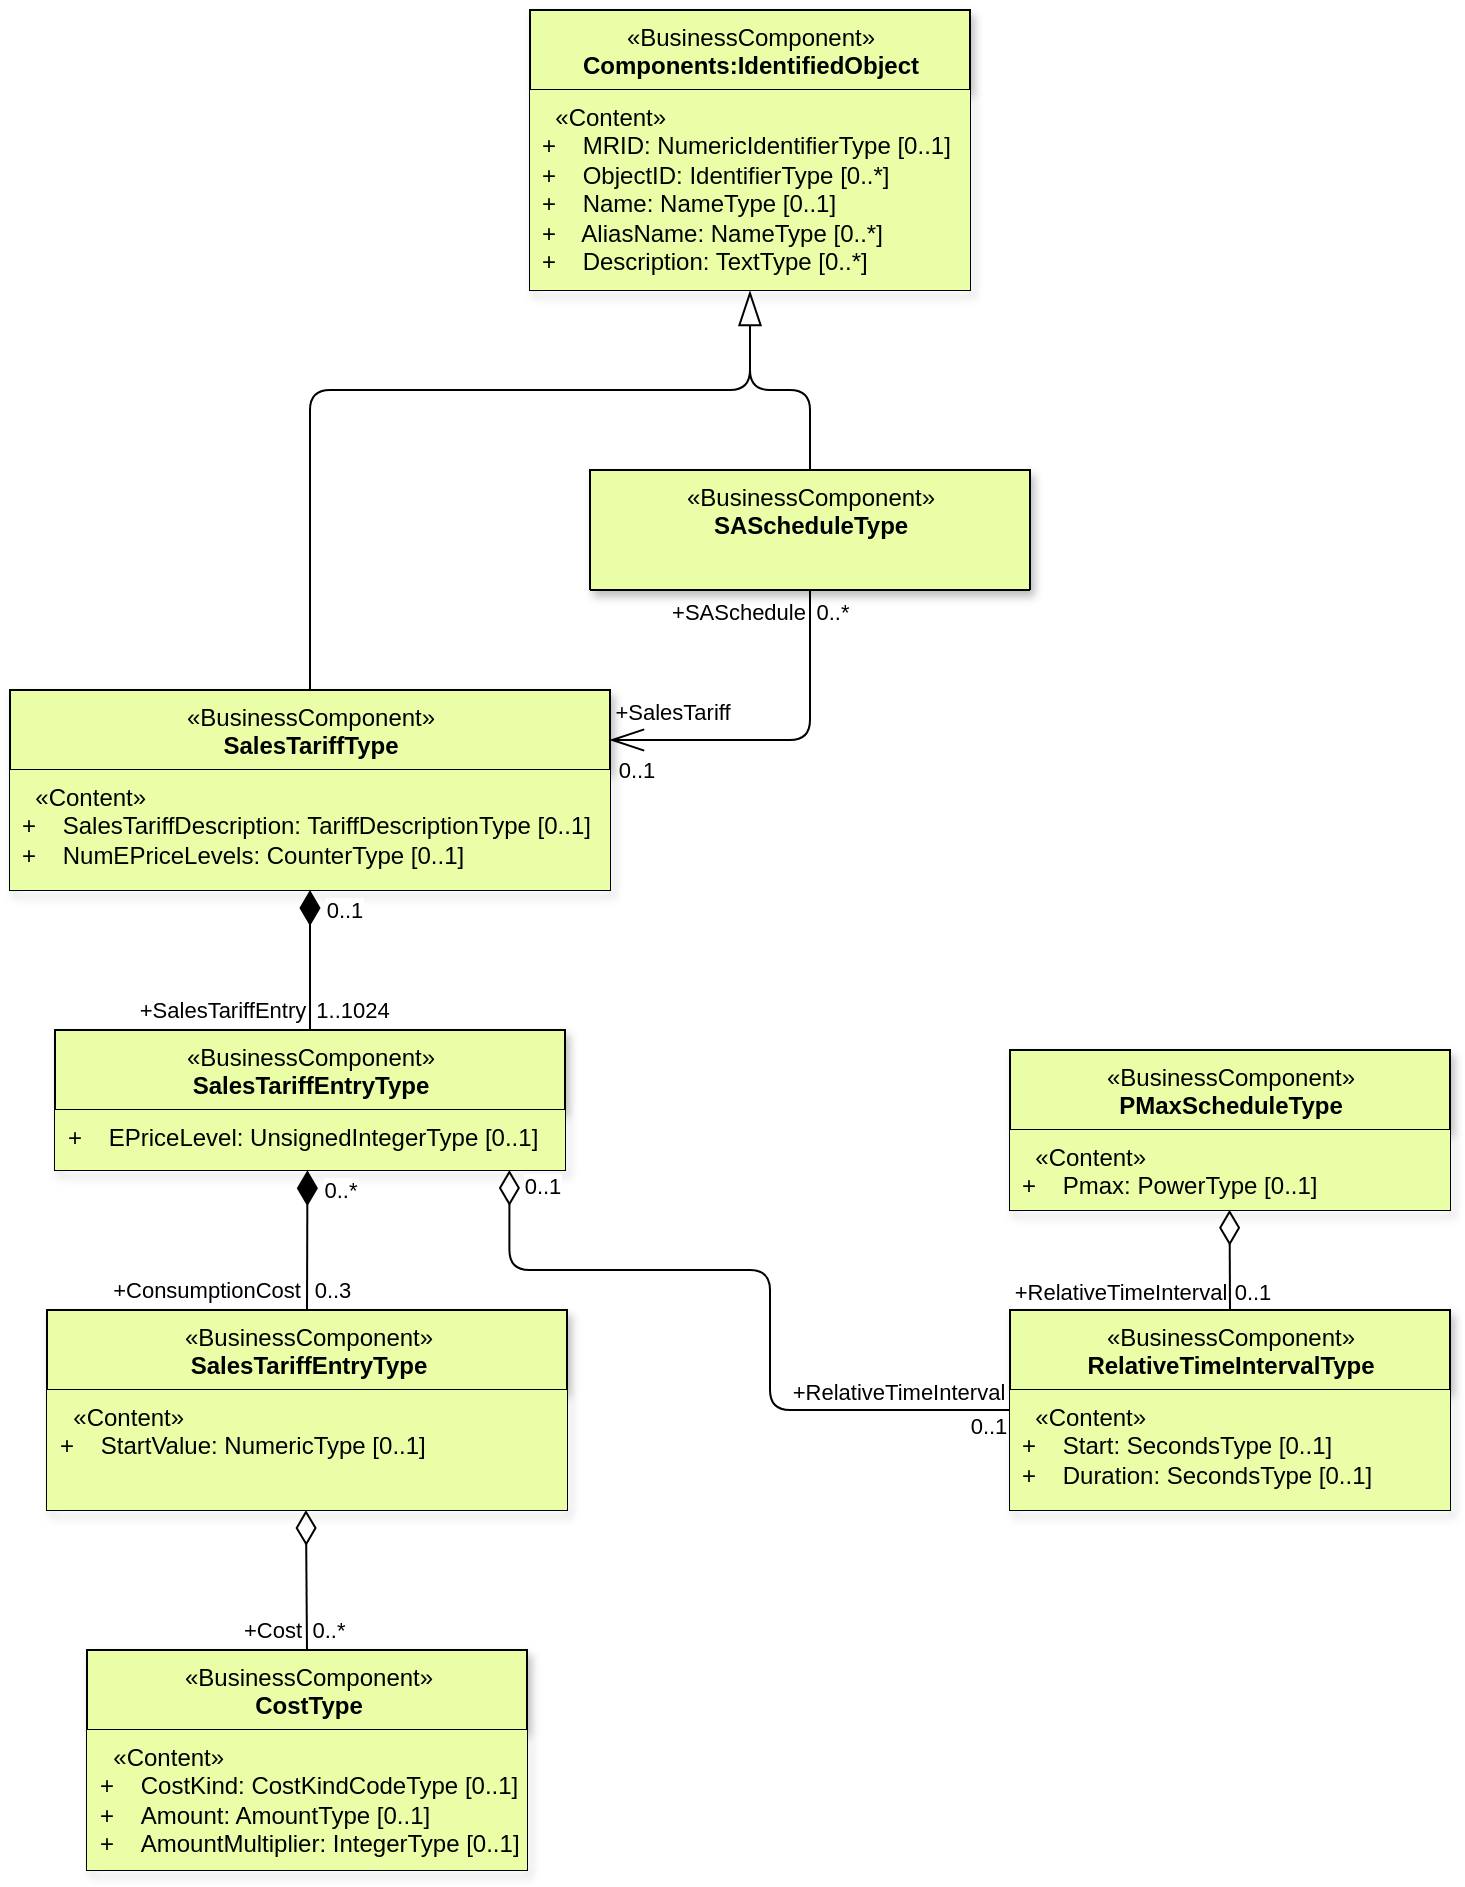 <mxfile scale="0.8" border="0" version="24.7.14">
  <diagram id="2imF5TS-2AsIUvXl1Hec" name="Page-1">
    <mxGraphModel dx="585" dy="423" grid="1" gridSize="10" guides="1" tooltips="1" connect="1" arrows="1" fold="1" page="1" pageScale="1" pageWidth="827" pageHeight="1169" math="0" shadow="0">
      <root>
        <mxCell id="0" />
        <mxCell id="1" parent="0" />
        <mxCell id="PuvEn-1-P4yNMS-rLak_-3" value="&lt;div style=&quot;line-height: 14.4px;&quot;&gt;&lt;div style=&quot;line-height: 14.4px;&quot;&gt;&lt;span style=&quot;background-color: initial;&quot;&gt;«&lt;/span&gt;&lt;span style=&quot;background-color: initial;&quot;&gt;BusinessComponent&lt;/span&gt;&lt;span style=&quot;background-color: initial;&quot;&gt;»&lt;/span&gt;&lt;br&gt;&lt;/div&gt;&lt;b&gt;Components:IdentifiedObject&lt;/b&gt;&lt;/div&gt;" style="swimlane;fontStyle=0;align=center;verticalAlign=top;childLayout=stackLayout;horizontal=1;startSize=40;horizontalStack=0;resizeParent=1;resizeParentMax=0;resizeLast=0;collapsible=0;marginBottom=0;html=1;fillColor=#e9fea7;shadow=1;fontSize=12;" parent="1" vertex="1">
          <mxGeometry x="280" y="20" width="220" height="140" as="geometry" />
        </mxCell>
        <mxCell id="PuvEn-1-P4yNMS-rLak_-4" value="&lt;div&gt;&lt;span style=&quot;text-align: center; background-color: initial;&quot;&gt;&amp;nbsp; «Content»&lt;/span&gt;&lt;br&gt;&lt;/div&gt;&lt;div&gt;&lt;span style=&quot;background-color: initial;&quot;&gt;+&amp;nbsp; &amp;nbsp; MRID: NumericIdentifierType [0..1]&lt;/span&gt;&lt;/div&gt;&lt;div&gt;+&amp;nbsp; &amp;nbsp; ObjectID: IdentifierType [0..*]&lt;span style=&quot;background-color: initial;&quot;&gt;&lt;br&gt;&lt;/span&gt;&lt;/div&gt;&lt;div&gt;+&amp;nbsp; &amp;nbsp; Name: NameType [0..1]&lt;br&gt;&lt;/div&gt;&lt;div&gt;+&amp;nbsp; &amp;nbsp; AliasName: NameType [0..*]&lt;br&gt;&lt;/div&gt;&lt;div&gt;+&amp;nbsp; &amp;nbsp; Description: TextType [0..*]&lt;br&gt;&lt;/div&gt;" style="text;html=1;strokeColor=none;fillColor=#e9fea7;align=left;verticalAlign=top;spacingLeft=4;spacingRight=4;overflow=hidden;rotatable=0;points=[[0,0.5],[1,0.5]];portConstraint=eastwest;fontSize=12;" parent="PuvEn-1-P4yNMS-rLak_-3" vertex="1">
          <mxGeometry y="40" width="220" height="100" as="geometry" />
        </mxCell>
        <mxCell id="p1s_MfTz573g3yGu-nTi-17" style="edgeStyle=orthogonalEdgeStyle;rounded=1;orthogonalLoop=1;jettySize=auto;html=1;exitX=0.5;exitY=1;exitDx=0;exitDy=0;entryX=1;entryY=0.25;entryDx=0;entryDy=0;endSize=15;endArrow=openThin;endFill=0;curved=0;" parent="1" source="p1s_MfTz573g3yGu-nTi-1" target="p1s_MfTz573g3yGu-nTi-3" edge="1">
          <mxGeometry relative="1" as="geometry" />
        </mxCell>
        <mxCell id="p1s_MfTz573g3yGu-nTi-18" value="+SASchedule" style="edgeLabel;html=1;align=center;verticalAlign=middle;resizable=0;points=[];" parent="p1s_MfTz573g3yGu-nTi-17" vertex="1" connectable="0">
          <mxGeometry x="-0.888" y="1" relative="1" as="geometry">
            <mxPoint x="-37" y="1" as="offset" />
          </mxGeometry>
        </mxCell>
        <mxCell id="p1s_MfTz573g3yGu-nTi-19" value="0..*" style="edgeLabel;html=1;align=center;verticalAlign=middle;resizable=0;points=[];" parent="p1s_MfTz573g3yGu-nTi-17" vertex="1" connectable="0">
          <mxGeometry x="-0.88" y="2" relative="1" as="geometry">
            <mxPoint x="9" as="offset" />
          </mxGeometry>
        </mxCell>
        <mxCell id="p1s_MfTz573g3yGu-nTi-20" value="+SalesTariff" style="edgeLabel;html=1;align=center;verticalAlign=middle;resizable=0;points=[];" parent="p1s_MfTz573g3yGu-nTi-17" vertex="1" connectable="0">
          <mxGeometry x="0.776" relative="1" as="geometry">
            <mxPoint x="11" y="-14" as="offset" />
          </mxGeometry>
        </mxCell>
        <mxCell id="p1s_MfTz573g3yGu-nTi-21" value="0..1" style="edgeLabel;html=1;align=center;verticalAlign=middle;resizable=0;points=[];" parent="p1s_MfTz573g3yGu-nTi-17" vertex="1" connectable="0">
          <mxGeometry x="0.847" y="1" relative="1" as="geometry">
            <mxPoint x="-1" y="14" as="offset" />
          </mxGeometry>
        </mxCell>
        <mxCell id="p1s_MfTz573g3yGu-nTi-1" value="&lt;div style=&quot;line-height: 14.4px;&quot;&gt;&lt;div style=&quot;line-height: 14.4px;&quot;&gt;&lt;span style=&quot;background-color: initial;&quot;&gt;«&lt;/span&gt;&lt;span style=&quot;background-color: initial;&quot;&gt;BusinessComponent&lt;/span&gt;&lt;span style=&quot;background-color: initial;&quot;&gt;»&lt;/span&gt;&lt;br&gt;&lt;/div&gt;&lt;b&gt;SAScheduleType&lt;/b&gt;&lt;/div&gt;" style="swimlane;fontStyle=0;align=center;verticalAlign=top;childLayout=stackLayout;horizontal=1;startSize=60;horizontalStack=0;resizeParent=1;resizeParentMax=0;resizeLast=0;collapsible=0;marginBottom=0;html=1;fillColor=#e9fea7;shadow=1;fontSize=12;" parent="1" vertex="1">
          <mxGeometry x="310" y="250" width="220" height="60" as="geometry" />
        </mxCell>
        <mxCell id="p1s_MfTz573g3yGu-nTi-2" value="&lt;div&gt;&lt;br&gt;&lt;/div&gt;" style="text;html=1;strokeColor=none;fillColor=#e9fea7;align=left;verticalAlign=top;spacingLeft=4;spacingRight=4;overflow=hidden;rotatable=0;points=[[0,0.5],[1,0.5]];portConstraint=eastwest;fontSize=12;" parent="p1s_MfTz573g3yGu-nTi-1" vertex="1">
          <mxGeometry y="60" width="220" as="geometry" />
        </mxCell>
        <mxCell id="p1s_MfTz573g3yGu-nTi-16" style="edgeStyle=orthogonalEdgeStyle;rounded=1;orthogonalLoop=1;jettySize=auto;html=1;exitX=0.5;exitY=0;exitDx=0;exitDy=0;curved=0;endArrow=none;endFill=0;" parent="1" source="p1s_MfTz573g3yGu-nTi-3" edge="1">
          <mxGeometry relative="1" as="geometry">
            <mxPoint x="390" y="180" as="targetPoint" />
            <Array as="points">
              <mxPoint x="170" y="210" />
              <mxPoint x="390" y="210" />
            </Array>
          </mxGeometry>
        </mxCell>
        <mxCell id="p1s_MfTz573g3yGu-nTi-3" value="&lt;div style=&quot;line-height: 14.4px;&quot;&gt;&lt;div style=&quot;line-height: 14.4px;&quot;&gt;&lt;span style=&quot;background-color: initial;&quot;&gt;«&lt;/span&gt;&lt;span style=&quot;background-color: initial;&quot;&gt;BusinessComponent&lt;/span&gt;&lt;span style=&quot;background-color: initial;&quot;&gt;»&lt;/span&gt;&lt;br&gt;&lt;/div&gt;&lt;b&gt;SalesTariffType&lt;/b&gt;&lt;/div&gt;" style="swimlane;fontStyle=0;align=center;verticalAlign=top;childLayout=stackLayout;horizontal=1;startSize=40;horizontalStack=0;resizeParent=1;resizeParentMax=0;resizeLast=0;collapsible=0;marginBottom=0;html=1;fillColor=#e9fea7;shadow=1;fontSize=12;" parent="1" vertex="1">
          <mxGeometry x="20" y="360" width="300" height="100" as="geometry" />
        </mxCell>
        <mxCell id="p1s_MfTz573g3yGu-nTi-4" value="&lt;div&gt;&lt;span style=&quot;text-align: center; background-color: initial;&quot;&gt;&amp;nbsp; «Content»&lt;/span&gt;&lt;br&gt;&lt;/div&gt;&lt;div&gt;&lt;span style=&quot;background-color: initial;&quot;&gt;+&amp;nbsp; &amp;nbsp;&lt;/span&gt;&lt;span style=&quot;background-color: initial;&quot;&gt;&amp;nbsp;SalesTariffDescription: TariffDescriptionType [0..1]&lt;/span&gt;&lt;/div&gt;&lt;div&gt;&lt;span style=&quot;background-color: initial;&quot;&gt;+&amp;nbsp; &amp;nbsp;&lt;/span&gt;&lt;span style=&quot;background-color: initial;&quot;&gt;&amp;nbsp;NumEPriceLevels: CounterType [0..1]&lt;/span&gt;&lt;span style=&quot;background-color: initial;&quot;&gt;&lt;br&gt;&lt;/span&gt;&lt;/div&gt;" style="text;html=1;strokeColor=none;fillColor=#e9fea7;align=left;verticalAlign=top;spacingLeft=4;spacingRight=4;overflow=hidden;rotatable=0;points=[[0,0.5],[1,0.5]];portConstraint=eastwest;fontSize=12;" parent="p1s_MfTz573g3yGu-nTi-3" vertex="1">
          <mxGeometry y="40" width="300" height="60" as="geometry" />
        </mxCell>
        <mxCell id="p1s_MfTz573g3yGu-nTi-22" style="rounded=0;orthogonalLoop=1;jettySize=auto;html=1;exitX=0.5;exitY=0;exitDx=0;exitDy=0;entryX=0.5;entryY=1;entryDx=0;entryDy=0;endArrow=diamondThin;endFill=1;endSize=15;" parent="1" source="p1s_MfTz573g3yGu-nTi-5" target="p1s_MfTz573g3yGu-nTi-3" edge="1">
          <mxGeometry relative="1" as="geometry" />
        </mxCell>
        <mxCell id="p1s_MfTz573g3yGu-nTi-23" value="0..1" style="edgeLabel;html=1;align=center;verticalAlign=middle;resizable=0;points=[];" parent="p1s_MfTz573g3yGu-nTi-22" vertex="1" connectable="0">
          <mxGeometry x="0.709" y="-2" relative="1" as="geometry">
            <mxPoint x="15" as="offset" />
          </mxGeometry>
        </mxCell>
        <mxCell id="p1s_MfTz573g3yGu-nTi-24" value="+SalesTariffEntry" style="edgeLabel;html=1;align=center;verticalAlign=middle;resizable=0;points=[];" parent="p1s_MfTz573g3yGu-nTi-22" vertex="1" connectable="0">
          <mxGeometry x="-0.709" y="-1" relative="1" as="geometry">
            <mxPoint x="-45" as="offset" />
          </mxGeometry>
        </mxCell>
        <mxCell id="p1s_MfTz573g3yGu-nTi-25" value="1..1024" style="edgeLabel;html=1;align=center;verticalAlign=middle;resizable=0;points=[];" parent="p1s_MfTz573g3yGu-nTi-22" vertex="1" connectable="0">
          <mxGeometry x="-0.768" relative="1" as="geometry">
            <mxPoint x="21" y="-2" as="offset" />
          </mxGeometry>
        </mxCell>
        <mxCell id="p1s_MfTz573g3yGu-nTi-5" value="&lt;div style=&quot;line-height: 14.4px;&quot;&gt;&lt;div style=&quot;line-height: 14.4px;&quot;&gt;&lt;span style=&quot;background-color: initial;&quot;&gt;«&lt;/span&gt;&lt;span style=&quot;background-color: initial;&quot;&gt;BusinessComponent&lt;/span&gt;&lt;span style=&quot;background-color: initial;&quot;&gt;»&lt;/span&gt;&lt;br&gt;&lt;/div&gt;&lt;b&gt;SalesTariffEntryType&lt;/b&gt;&lt;/div&gt;" style="swimlane;fontStyle=0;align=center;verticalAlign=top;childLayout=stackLayout;horizontal=1;startSize=40;horizontalStack=0;resizeParent=1;resizeParentMax=0;resizeLast=0;collapsible=0;marginBottom=0;html=1;fillColor=#e9fea7;shadow=1;fontSize=12;" parent="1" vertex="1">
          <mxGeometry x="42.5" y="530" width="255" height="70" as="geometry" />
        </mxCell>
        <mxCell id="p1s_MfTz573g3yGu-nTi-6" value="&lt;div&gt;&lt;span style=&quot;background-color: initial;&quot;&gt;+&amp;nbsp; &amp;nbsp;&lt;/span&gt;&lt;span style=&quot;background-color: initial;&quot;&gt;&amp;nbsp;&lt;/span&gt;&lt;span style=&quot;background-color: initial;&quot;&gt;EPriceLevel: UnsignedIntegerType [0..1]&lt;/span&gt;&lt;br&gt;&lt;/div&gt;" style="text;html=1;strokeColor=none;fillColor=#e9fea7;align=left;verticalAlign=top;spacingLeft=4;spacingRight=4;overflow=hidden;rotatable=0;points=[[0,0.5],[1,0.5]];portConstraint=eastwest;fontSize=12;" parent="p1s_MfTz573g3yGu-nTi-5" vertex="1">
          <mxGeometry y="40" width="255" height="30" as="geometry" />
        </mxCell>
        <mxCell id="p1s_MfTz573g3yGu-nTi-7" value="&lt;div style=&quot;line-height: 14.4px;&quot;&gt;&lt;div style=&quot;line-height: 14.4px;&quot;&gt;&lt;span style=&quot;background-color: initial;&quot;&gt;«&lt;/span&gt;&lt;span style=&quot;background-color: initial;&quot;&gt;BusinessComponent&lt;/span&gt;&lt;span style=&quot;background-color: initial;&quot;&gt;»&lt;/span&gt;&lt;br&gt;&lt;/div&gt;&lt;b&gt;SalesTariffEntryType&lt;/b&gt;&lt;/div&gt;" style="swimlane;fontStyle=0;align=center;verticalAlign=top;childLayout=stackLayout;horizontal=1;startSize=40;horizontalStack=0;resizeParent=1;resizeParentMax=0;resizeLast=0;collapsible=0;marginBottom=0;html=1;fillColor=#e9fea7;shadow=1;fontSize=12;" parent="1" vertex="1">
          <mxGeometry x="38.5" y="670" width="260" height="100" as="geometry" />
        </mxCell>
        <mxCell id="p1s_MfTz573g3yGu-nTi-8" value="&lt;div&gt;&lt;span style=&quot;text-align: center; background-color: initial;&quot;&gt;&amp;nbsp; «Content»&lt;/span&gt;&lt;br&gt;&lt;/div&gt;&lt;div&gt;&lt;span style=&quot;background-color: initial;&quot;&gt;+&amp;nbsp; &amp;nbsp;&lt;/span&gt;&lt;span style=&quot;background-color: initial;&quot;&gt;&amp;nbsp;StartValue: NumericType [0..1]&lt;/span&gt;&lt;br&gt;&lt;/div&gt;" style="text;html=1;strokeColor=none;fillColor=#e9fea7;align=left;verticalAlign=top;spacingLeft=4;spacingRight=4;overflow=hidden;rotatable=0;points=[[0,0.5],[1,0.5]];portConstraint=eastwest;fontSize=12;" parent="p1s_MfTz573g3yGu-nTi-7" vertex="1">
          <mxGeometry y="40" width="260" height="60" as="geometry" />
        </mxCell>
        <mxCell id="p1s_MfTz573g3yGu-nTi-9" value="&lt;div style=&quot;line-height: 14.4px;&quot;&gt;&lt;div style=&quot;line-height: 14.4px;&quot;&gt;&lt;span style=&quot;background-color: initial;&quot;&gt;«&lt;/span&gt;&lt;span style=&quot;background-color: initial;&quot;&gt;BusinessComponent&lt;/span&gt;&lt;span style=&quot;background-color: initial;&quot;&gt;»&lt;/span&gt;&lt;br&gt;&lt;/div&gt;&lt;b&gt;CostType&lt;/b&gt;&lt;/div&gt;" style="swimlane;fontStyle=0;align=center;verticalAlign=top;childLayout=stackLayout;horizontal=1;startSize=40;horizontalStack=0;resizeParent=1;resizeParentMax=0;resizeLast=0;collapsible=0;marginBottom=0;html=1;fillColor=#e9fea7;shadow=1;fontSize=12;" parent="1" vertex="1">
          <mxGeometry x="58.5" y="840" width="220" height="110" as="geometry" />
        </mxCell>
        <mxCell id="p1s_MfTz573g3yGu-nTi-10" value="&lt;div&gt;&lt;span style=&quot;text-align: center; background-color: initial;&quot;&gt;&amp;nbsp; «Content»&lt;/span&gt;&lt;br&gt;&lt;/div&gt;&lt;div&gt;&lt;span style=&quot;background-color: initial;&quot;&gt;+&amp;nbsp; &amp;nbsp;&lt;/span&gt;&lt;span style=&quot;background-color: initial;&quot;&gt;&amp;nbsp;CostKind: CostKindCodeType [0..1]&lt;/span&gt;&lt;br&gt;&lt;/div&gt;&lt;div&gt;&lt;span style=&quot;background-color: initial;&quot;&gt;+&amp;nbsp; &amp;nbsp;&lt;/span&gt;&lt;span style=&quot;background-color: initial;&quot;&gt;&amp;nbsp;Amount: AmountType [0..1]&lt;/span&gt;&lt;span style=&quot;background-color: initial;&quot;&gt;&lt;br&gt;&lt;/span&gt;&lt;/div&gt;&lt;div&gt;&lt;span style=&quot;background-color: initial;&quot;&gt;+&amp;nbsp; &amp;nbsp;&lt;/span&gt;&lt;span style=&quot;background-color: initial;&quot;&gt;&amp;nbsp;AmountMultiplier: IntegerType [0..1]&lt;/span&gt;&lt;span style=&quot;background-color: initial;&quot;&gt;&lt;br&gt;&lt;/span&gt;&lt;/div&gt;" style="text;html=1;strokeColor=none;fillColor=#e9fea7;align=left;verticalAlign=top;spacingLeft=4;spacingRight=4;overflow=hidden;rotatable=0;points=[[0,0.5],[1,0.5]];portConstraint=eastwest;fontSize=12;" parent="p1s_MfTz573g3yGu-nTi-9" vertex="1">
          <mxGeometry y="40" width="220" height="70" as="geometry" />
        </mxCell>
        <mxCell id="p1s_MfTz573g3yGu-nTi-11" value="&lt;div style=&quot;line-height: 14.4px;&quot;&gt;&lt;div style=&quot;line-height: 14.4px;&quot;&gt;&lt;span style=&quot;background-color: initial;&quot;&gt;«&lt;/span&gt;&lt;span style=&quot;background-color: initial;&quot;&gt;BusinessComponent&lt;/span&gt;&lt;span style=&quot;background-color: initial;&quot;&gt;»&lt;/span&gt;&lt;br&gt;&lt;/div&gt;&lt;b&gt;PMaxScheduleType&lt;/b&gt;&lt;/div&gt;" style="swimlane;fontStyle=0;align=center;verticalAlign=top;childLayout=stackLayout;horizontal=1;startSize=40;horizontalStack=0;resizeParent=1;resizeParentMax=0;resizeLast=0;collapsible=0;marginBottom=0;html=1;fillColor=#e9fea7;shadow=1;fontSize=12;" parent="1" vertex="1">
          <mxGeometry x="520" y="540" width="220" height="80" as="geometry" />
        </mxCell>
        <mxCell id="p1s_MfTz573g3yGu-nTi-12" value="&lt;div&gt;&lt;span style=&quot;text-align: center; background-color: initial;&quot;&gt;&amp;nbsp; «Content»&lt;/span&gt;&lt;br&gt;&lt;/div&gt;&lt;div&gt;&lt;span style=&quot;background-color: initial;&quot;&gt;+&amp;nbsp; &amp;nbsp;&lt;/span&gt;&lt;span style=&quot;background-color: initial;&quot;&gt;&amp;nbsp;Pmax: PowerType [0..1]&lt;/span&gt;&lt;br&gt;&lt;/div&gt;" style="text;html=1;strokeColor=none;fillColor=#e9fea7;align=left;verticalAlign=top;spacingLeft=4;spacingRight=4;overflow=hidden;rotatable=0;points=[[0,0.5],[1,0.5]];portConstraint=eastwest;fontSize=12;" parent="p1s_MfTz573g3yGu-nTi-11" vertex="1">
          <mxGeometry y="40" width="220" height="40" as="geometry" />
        </mxCell>
        <mxCell id="p1s_MfTz573g3yGu-nTi-13" value="&lt;div style=&quot;line-height: 14.4px;&quot;&gt;&lt;div style=&quot;line-height: 14.4px;&quot;&gt;&lt;span style=&quot;background-color: initial;&quot;&gt;«&lt;/span&gt;&lt;span style=&quot;background-color: initial;&quot;&gt;BusinessComponent&lt;/span&gt;&lt;span style=&quot;background-color: initial;&quot;&gt;»&lt;/span&gt;&lt;br&gt;&lt;/div&gt;&lt;b&gt;RelativeTimeIntervalType&lt;/b&gt;&lt;/div&gt;" style="swimlane;fontStyle=0;align=center;verticalAlign=top;childLayout=stackLayout;horizontal=1;startSize=40;horizontalStack=0;resizeParent=1;resizeParentMax=0;resizeLast=0;collapsible=0;marginBottom=0;html=1;fillColor=#e9fea7;shadow=1;fontSize=12;" parent="1" vertex="1">
          <mxGeometry x="520" y="670" width="220" height="100" as="geometry" />
        </mxCell>
        <mxCell id="p1s_MfTz573g3yGu-nTi-14" value="&lt;div&gt;&lt;span style=&quot;text-align: center; background-color: initial;&quot;&gt;&amp;nbsp; «Content»&lt;/span&gt;&lt;br&gt;&lt;/div&gt;&lt;div&gt;&lt;span style=&quot;background-color: initial;&quot;&gt;+&amp;nbsp; &amp;nbsp;&lt;/span&gt;&lt;span style=&quot;background-color: initial;&quot;&gt;&amp;nbsp;Start: SecondsType [0..1]&lt;/span&gt;&lt;br&gt;&lt;/div&gt;&lt;div&gt;&lt;span style=&quot;background-color: initial;&quot;&gt;+&amp;nbsp; &amp;nbsp;&lt;/span&gt;&lt;span style=&quot;background-color: initial;&quot;&gt;&amp;nbsp;Duration: SecondsType [0..1]&lt;/span&gt;&lt;span style=&quot;background-color: initial;&quot;&gt;&lt;br&gt;&lt;/span&gt;&lt;/div&gt;" style="text;html=1;strokeColor=none;fillColor=#e9fea7;align=left;verticalAlign=top;spacingLeft=4;spacingRight=4;overflow=hidden;rotatable=0;points=[[0,0.5],[1,0.5]];portConstraint=eastwest;fontSize=12;" parent="p1s_MfTz573g3yGu-nTi-13" vertex="1">
          <mxGeometry y="40" width="220" height="60" as="geometry" />
        </mxCell>
        <mxCell id="p1s_MfTz573g3yGu-nTi-15" style="edgeStyle=orthogonalEdgeStyle;rounded=1;orthogonalLoop=1;jettySize=auto;html=1;entryX=0.5;entryY=1.005;entryDx=0;entryDy=0;entryPerimeter=0;endArrow=blockThin;endFill=0;endSize=15;curved=0;" parent="1" source="p1s_MfTz573g3yGu-nTi-1" target="PuvEn-1-P4yNMS-rLak_-4" edge="1">
          <mxGeometry relative="1" as="geometry" />
        </mxCell>
        <mxCell id="p1s_MfTz573g3yGu-nTi-26" style="rounded=0;orthogonalLoop=1;jettySize=auto;html=1;exitX=0.5;exitY=0;exitDx=0;exitDy=0;entryX=0.495;entryY=1.004;entryDx=0;entryDy=0;entryPerimeter=0;endArrow=diamondThin;endFill=1;endSize=15;" parent="1" source="p1s_MfTz573g3yGu-nTi-7" target="p1s_MfTz573g3yGu-nTi-6" edge="1">
          <mxGeometry relative="1" as="geometry">
            <mxPoint x="166.63" y="680.18" as="sourcePoint" />
            <mxPoint x="168.365" y="610" as="targetPoint" />
          </mxGeometry>
        </mxCell>
        <mxCell id="p1s_MfTz573g3yGu-nTi-28" value="0..*" style="edgeLabel;html=1;align=center;verticalAlign=middle;resizable=0;points=[];" parent="p1s_MfTz573g3yGu-nTi-26" vertex="1" connectable="0">
          <mxGeometry x="0.732" y="-2" relative="1" as="geometry">
            <mxPoint x="14" as="offset" />
          </mxGeometry>
        </mxCell>
        <mxCell id="p1s_MfTz573g3yGu-nTi-29" value="+ConsumptionCost" style="edgeLabel;html=1;align=center;verticalAlign=middle;resizable=0;points=[];" parent="p1s_MfTz573g3yGu-nTi-26" vertex="1" connectable="0">
          <mxGeometry x="-0.709" y="-1" relative="1" as="geometry">
            <mxPoint x="-52" as="offset" />
          </mxGeometry>
        </mxCell>
        <mxCell id="p1s_MfTz573g3yGu-nTi-30" value="0..3" style="edgeLabel;html=1;align=center;verticalAlign=middle;resizable=0;points=[];" parent="p1s_MfTz573g3yGu-nTi-26" vertex="1" connectable="0">
          <mxGeometry x="-0.689" y="-1" relative="1" as="geometry">
            <mxPoint x="11" y="1" as="offset" />
          </mxGeometry>
        </mxCell>
        <mxCell id="sX4kqyMwgyvN29w_SvNt-1" style="rounded=0;orthogonalLoop=1;jettySize=auto;html=1;exitX=0.5;exitY=0;exitDx=0;exitDy=0;entryX=0.498;entryY=1;entryDx=0;entryDy=0;entryPerimeter=0;endArrow=diamondThin;endFill=0;endSize=15;" edge="1" parent="1" source="p1s_MfTz573g3yGu-nTi-9" target="p1s_MfTz573g3yGu-nTi-8">
          <mxGeometry relative="1" as="geometry" />
        </mxCell>
        <mxCell id="sX4kqyMwgyvN29w_SvNt-3" value="+Cost" style="edgeLabel;html=1;align=center;verticalAlign=middle;resizable=0;points=[];" vertex="1" connectable="0" parent="sX4kqyMwgyvN29w_SvNt-1">
          <mxGeometry x="-0.739" y="1" relative="1" as="geometry">
            <mxPoint x="-17" y="-1" as="offset" />
          </mxGeometry>
        </mxCell>
        <mxCell id="sX4kqyMwgyvN29w_SvNt-4" value="0..*" style="edgeLabel;html=1;align=center;verticalAlign=middle;resizable=0;points=[];" vertex="1" connectable="0" parent="sX4kqyMwgyvN29w_SvNt-1">
          <mxGeometry x="-0.74" relative="1" as="geometry">
            <mxPoint x="10" y="-1" as="offset" />
          </mxGeometry>
        </mxCell>
        <mxCell id="sX4kqyMwgyvN29w_SvNt-5" style="rounded=0;orthogonalLoop=1;jettySize=auto;html=1;exitX=0.5;exitY=0;exitDx=0;exitDy=0;entryX=0.499;entryY=0.997;entryDx=0;entryDy=0;entryPerimeter=0;endArrow=diamondThin;endFill=0;endSize=15;" edge="1" parent="1" source="p1s_MfTz573g3yGu-nTi-13" target="p1s_MfTz573g3yGu-nTi-12">
          <mxGeometry relative="1" as="geometry" />
        </mxCell>
        <mxCell id="sX4kqyMwgyvN29w_SvNt-6" value="+RelativeTimeInterval" style="edgeLabel;html=1;align=center;verticalAlign=middle;resizable=0;points=[];" vertex="1" connectable="0" parent="sX4kqyMwgyvN29w_SvNt-5">
          <mxGeometry x="-0.724" relative="1" as="geometry">
            <mxPoint x="-55" y="-2" as="offset" />
          </mxGeometry>
        </mxCell>
        <mxCell id="sX4kqyMwgyvN29w_SvNt-7" value="0..1" style="edgeLabel;html=1;align=center;verticalAlign=middle;resizable=0;points=[];" vertex="1" connectable="0" parent="sX4kqyMwgyvN29w_SvNt-5">
          <mxGeometry x="-0.648" relative="1" as="geometry">
            <mxPoint x="11" as="offset" />
          </mxGeometry>
        </mxCell>
        <mxCell id="sX4kqyMwgyvN29w_SvNt-8" style="edgeStyle=orthogonalEdgeStyle;rounded=1;orthogonalLoop=1;jettySize=auto;html=1;exitX=0;exitY=0.5;exitDx=0;exitDy=0;entryX=0.891;entryY=1.002;entryDx=0;entryDy=0;entryPerimeter=0;endArrow=diamondThin;endFill=0;endSize=15;curved=0;" edge="1" parent="1" source="p1s_MfTz573g3yGu-nTi-13" target="p1s_MfTz573g3yGu-nTi-6">
          <mxGeometry relative="1" as="geometry">
            <Array as="points">
              <mxPoint x="400" y="720" />
              <mxPoint x="400" y="650" />
              <mxPoint x="270" y="650" />
            </Array>
          </mxGeometry>
        </mxCell>
        <mxCell id="sX4kqyMwgyvN29w_SvNt-9" value="0..1" style="edgeLabel;html=1;align=center;verticalAlign=middle;resizable=0;points=[];" vertex="1" connectable="0" parent="sX4kqyMwgyvN29w_SvNt-8">
          <mxGeometry x="0.958" y="-1" relative="1" as="geometry">
            <mxPoint x="15" as="offset" />
          </mxGeometry>
        </mxCell>
        <mxCell id="sX4kqyMwgyvN29w_SvNt-10" value="+RelativeTimeInterval" style="edgeLabel;html=1;align=center;verticalAlign=middle;resizable=0;points=[];" vertex="1" connectable="0" parent="sX4kqyMwgyvN29w_SvNt-8">
          <mxGeometry x="-0.779" y="-1" relative="1" as="geometry">
            <mxPoint x="-15" y="-8" as="offset" />
          </mxGeometry>
        </mxCell>
        <mxCell id="sX4kqyMwgyvN29w_SvNt-12" value="0..1" style="edgeLabel;html=1;align=center;verticalAlign=middle;resizable=0;points=[];" vertex="1" connectable="0" parent="sX4kqyMwgyvN29w_SvNt-8">
          <mxGeometry x="-0.883" relative="1" as="geometry">
            <mxPoint x="10" y="8" as="offset" />
          </mxGeometry>
        </mxCell>
      </root>
    </mxGraphModel>
  </diagram>
</mxfile>

